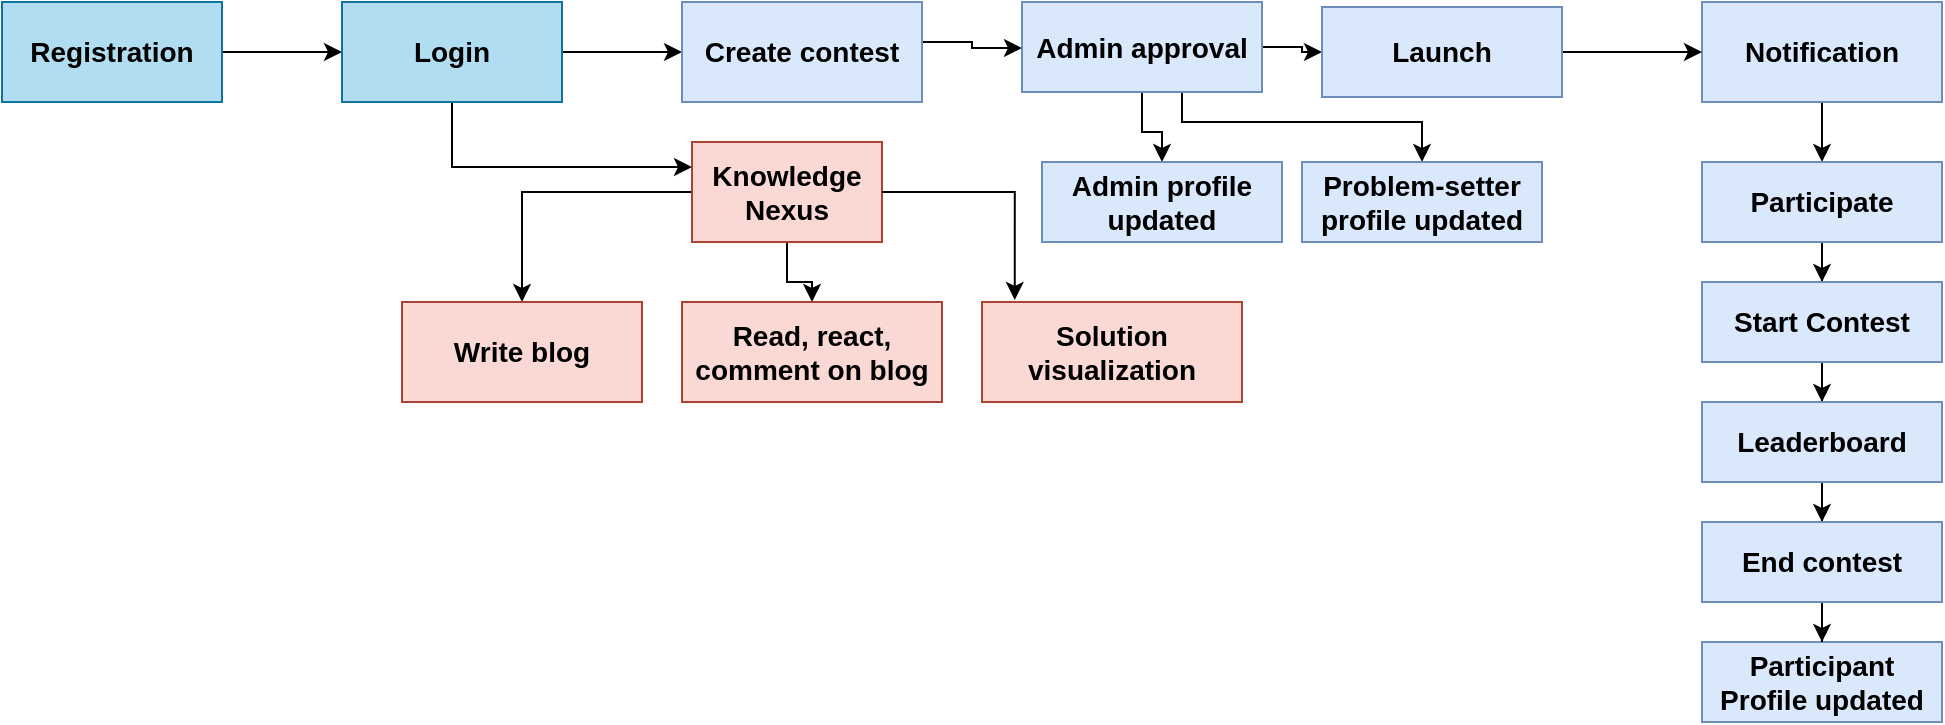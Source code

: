 <mxfile version="24.2.0" type="device">
  <diagram id="RupK30_QOKIHTWYNKsnj" name="Page-1">
    <mxGraphModel dx="1050" dy="565" grid="1" gridSize="10" guides="1" tooltips="1" connect="1" arrows="1" fold="1" page="1" pageScale="1" pageWidth="1100" pageHeight="850" math="0" shadow="0">
      <root>
        <mxCell id="0" />
        <mxCell id="1" parent="0" />
        <mxCell id="_X0evLW4YxpcTR7IITM4-3" style="edgeStyle=orthogonalEdgeStyle;rounded=0;orthogonalLoop=1;jettySize=auto;html=1;entryX=0;entryY=0.5;entryDx=0;entryDy=0;" edge="1" parent="1" source="_X0evLW4YxpcTR7IITM4-1" target="_X0evLW4YxpcTR7IITM4-2">
          <mxGeometry relative="1" as="geometry" />
        </mxCell>
        <mxCell id="_X0evLW4YxpcTR7IITM4-1" value="&lt;font style=&quot;font-size: 14px;&quot;&gt;&lt;b&gt;Registration&lt;/b&gt;&lt;/font&gt;" style="rounded=0;whiteSpace=wrap;html=1;fillColor=#b1ddf0;strokeColor=#10739e;" vertex="1" parent="1">
          <mxGeometry x="70" y="80" width="110" height="50" as="geometry" />
        </mxCell>
        <mxCell id="_X0evLW4YxpcTR7IITM4-6" value="" style="edgeStyle=orthogonalEdgeStyle;rounded=0;orthogonalLoop=1;jettySize=auto;html=1;" edge="1" parent="1" source="_X0evLW4YxpcTR7IITM4-2" target="_X0evLW4YxpcTR7IITM4-4">
          <mxGeometry relative="1" as="geometry" />
        </mxCell>
        <mxCell id="_X0evLW4YxpcTR7IITM4-48" style="edgeStyle=orthogonalEdgeStyle;rounded=0;orthogonalLoop=1;jettySize=auto;html=1;entryX=0;entryY=0.25;entryDx=0;entryDy=0;" edge="1" parent="1" source="_X0evLW4YxpcTR7IITM4-2" target="_X0evLW4YxpcTR7IITM4-43">
          <mxGeometry relative="1" as="geometry">
            <Array as="points">
              <mxPoint x="295" y="163" />
            </Array>
          </mxGeometry>
        </mxCell>
        <mxCell id="_X0evLW4YxpcTR7IITM4-2" value="&lt;font style=&quot;font-size: 14px;&quot;&gt;&lt;b&gt;Login&lt;/b&gt;&lt;/font&gt;" style="rounded=0;whiteSpace=wrap;html=1;fillColor=#b1ddf0;strokeColor=#10739e;" vertex="1" parent="1">
          <mxGeometry x="240" y="80" width="110" height="50" as="geometry" />
        </mxCell>
        <mxCell id="_X0evLW4YxpcTR7IITM4-27" value="" style="edgeStyle=orthogonalEdgeStyle;rounded=0;orthogonalLoop=1;jettySize=auto;html=1;" edge="1" parent="1" source="_X0evLW4YxpcTR7IITM4-4" target="_X0evLW4YxpcTR7IITM4-23">
          <mxGeometry relative="1" as="geometry">
            <Array as="points">
              <mxPoint x="555" y="100" />
              <mxPoint x="555" y="103" />
            </Array>
          </mxGeometry>
        </mxCell>
        <mxCell id="_X0evLW4YxpcTR7IITM4-4" value="&lt;b&gt;&lt;font style=&quot;font-size: 14px;&quot;&gt;Create contest&lt;/font&gt;&lt;/b&gt;" style="rounded=0;whiteSpace=wrap;html=1;fillColor=#dae8fc;strokeColor=#6c8ebf;" vertex="1" parent="1">
          <mxGeometry x="410" y="80" width="120" height="50" as="geometry" />
        </mxCell>
        <mxCell id="_X0evLW4YxpcTR7IITM4-31" value="" style="edgeStyle=orthogonalEdgeStyle;rounded=0;orthogonalLoop=1;jettySize=auto;html=1;" edge="1" parent="1" source="_X0evLW4YxpcTR7IITM4-13" target="_X0evLW4YxpcTR7IITM4-30">
          <mxGeometry relative="1" as="geometry" />
        </mxCell>
        <mxCell id="_X0evLW4YxpcTR7IITM4-13" value="&lt;b&gt;&lt;font style=&quot;font-size: 14px;&quot;&gt;Notification&lt;/font&gt;&lt;/b&gt;" style="rounded=0;whiteSpace=wrap;html=1;fillColor=#dae8fc;strokeColor=#6c8ebf;" vertex="1" parent="1">
          <mxGeometry x="920" y="80" width="120" height="50" as="geometry" />
        </mxCell>
        <mxCell id="_X0evLW4YxpcTR7IITM4-22" value="&lt;span style=&quot;font-size: 14px;&quot;&gt;&lt;b&gt;Participant Profile updated&lt;/b&gt;&lt;/span&gt;" style="rounded=0;whiteSpace=wrap;html=1;fillColor=#dae8fc;strokeColor=#6c8ebf;" vertex="1" parent="1">
          <mxGeometry x="920" y="400" width="120" height="40" as="geometry" />
        </mxCell>
        <mxCell id="_X0evLW4YxpcTR7IITM4-28" value="" style="edgeStyle=orthogonalEdgeStyle;rounded=0;orthogonalLoop=1;jettySize=auto;html=1;" edge="1" parent="1" source="_X0evLW4YxpcTR7IITM4-23" target="_X0evLW4YxpcTR7IITM4-26">
          <mxGeometry relative="1" as="geometry" />
        </mxCell>
        <mxCell id="_X0evLW4YxpcTR7IITM4-40" value="" style="edgeStyle=orthogonalEdgeStyle;rounded=0;orthogonalLoop=1;jettySize=auto;html=1;" edge="1" parent="1" source="_X0evLW4YxpcTR7IITM4-23" target="_X0evLW4YxpcTR7IITM4-39">
          <mxGeometry relative="1" as="geometry" />
        </mxCell>
        <mxCell id="_X0evLW4YxpcTR7IITM4-42" style="edgeStyle=orthogonalEdgeStyle;rounded=0;orthogonalLoop=1;jettySize=auto;html=1;entryX=0.5;entryY=0;entryDx=0;entryDy=0;" edge="1" parent="1" source="_X0evLW4YxpcTR7IITM4-23" target="_X0evLW4YxpcTR7IITM4-41">
          <mxGeometry relative="1" as="geometry">
            <Array as="points">
              <mxPoint x="660" y="140" />
              <mxPoint x="780" y="140" />
            </Array>
          </mxGeometry>
        </mxCell>
        <mxCell id="_X0evLW4YxpcTR7IITM4-23" value="&lt;b&gt;&lt;font style=&quot;font-size: 14px;&quot;&gt;Admin approval&lt;/font&gt;&lt;/b&gt;" style="rounded=0;whiteSpace=wrap;html=1;fillColor=#dae8fc;strokeColor=#6c8ebf;" vertex="1" parent="1">
          <mxGeometry x="580" y="80" width="120" height="45" as="geometry" />
        </mxCell>
        <mxCell id="_X0evLW4YxpcTR7IITM4-29" value="" style="edgeStyle=orthogonalEdgeStyle;rounded=0;orthogonalLoop=1;jettySize=auto;html=1;" edge="1" parent="1" source="_X0evLW4YxpcTR7IITM4-26" target="_X0evLW4YxpcTR7IITM4-13">
          <mxGeometry relative="1" as="geometry" />
        </mxCell>
        <mxCell id="_X0evLW4YxpcTR7IITM4-26" value="&lt;b&gt;&lt;font style=&quot;font-size: 14px;&quot;&gt;Launch&lt;/font&gt;&lt;/b&gt;" style="rounded=0;whiteSpace=wrap;html=1;fillColor=#dae8fc;strokeColor=#6c8ebf;" vertex="1" parent="1">
          <mxGeometry x="730" y="82.5" width="120" height="45" as="geometry" />
        </mxCell>
        <mxCell id="_X0evLW4YxpcTR7IITM4-33" value="" style="edgeStyle=orthogonalEdgeStyle;rounded=0;orthogonalLoop=1;jettySize=auto;html=1;" edge="1" parent="1" source="_X0evLW4YxpcTR7IITM4-30" target="_X0evLW4YxpcTR7IITM4-32">
          <mxGeometry relative="1" as="geometry" />
        </mxCell>
        <mxCell id="_X0evLW4YxpcTR7IITM4-30" value="&lt;b&gt;&lt;font style=&quot;font-size: 14px;&quot;&gt;Participate&lt;/font&gt;&lt;/b&gt;" style="rounded=0;whiteSpace=wrap;html=1;fillColor=#dae8fc;strokeColor=#6c8ebf;" vertex="1" parent="1">
          <mxGeometry x="920" y="160" width="120" height="40" as="geometry" />
        </mxCell>
        <mxCell id="_X0evLW4YxpcTR7IITM4-35" value="" style="edgeStyle=orthogonalEdgeStyle;rounded=0;orthogonalLoop=1;jettySize=auto;html=1;" edge="1" parent="1" source="_X0evLW4YxpcTR7IITM4-32" target="_X0evLW4YxpcTR7IITM4-34">
          <mxGeometry relative="1" as="geometry" />
        </mxCell>
        <mxCell id="_X0evLW4YxpcTR7IITM4-32" value="&lt;span style=&quot;font-size: 14px;&quot;&gt;&lt;b&gt;Start Contest&lt;/b&gt;&lt;/span&gt;" style="rounded=0;whiteSpace=wrap;html=1;fillColor=#dae8fc;strokeColor=#6c8ebf;" vertex="1" parent="1">
          <mxGeometry x="920" y="220" width="120" height="40" as="geometry" />
        </mxCell>
        <mxCell id="_X0evLW4YxpcTR7IITM4-37" value="" style="edgeStyle=orthogonalEdgeStyle;rounded=0;orthogonalLoop=1;jettySize=auto;html=1;" edge="1" parent="1" source="_X0evLW4YxpcTR7IITM4-34" target="_X0evLW4YxpcTR7IITM4-36">
          <mxGeometry relative="1" as="geometry" />
        </mxCell>
        <mxCell id="_X0evLW4YxpcTR7IITM4-34" value="&lt;span style=&quot;font-size: 14px;&quot;&gt;&lt;b&gt;Leaderboard&lt;/b&gt;&lt;/span&gt;" style="rounded=0;whiteSpace=wrap;html=1;fillColor=#dae8fc;strokeColor=#6c8ebf;" vertex="1" parent="1">
          <mxGeometry x="920" y="280" width="120" height="40" as="geometry" />
        </mxCell>
        <mxCell id="_X0evLW4YxpcTR7IITM4-38" value="" style="edgeStyle=orthogonalEdgeStyle;rounded=0;orthogonalLoop=1;jettySize=auto;html=1;" edge="1" parent="1" source="_X0evLW4YxpcTR7IITM4-36" target="_X0evLW4YxpcTR7IITM4-22">
          <mxGeometry relative="1" as="geometry" />
        </mxCell>
        <mxCell id="_X0evLW4YxpcTR7IITM4-36" value="&lt;span style=&quot;font-size: 14px;&quot;&gt;&lt;b&gt;End contest&lt;/b&gt;&lt;/span&gt;" style="rounded=0;whiteSpace=wrap;html=1;fillColor=#dae8fc;strokeColor=#6c8ebf;" vertex="1" parent="1">
          <mxGeometry x="920" y="340" width="120" height="40" as="geometry" />
        </mxCell>
        <mxCell id="_X0evLW4YxpcTR7IITM4-39" value="&lt;span style=&quot;font-size: 14px;&quot;&gt;&lt;b&gt;Admin profile updated&lt;/b&gt;&lt;/span&gt;" style="rounded=0;whiteSpace=wrap;html=1;fillColor=#dae8fc;strokeColor=#6c8ebf;" vertex="1" parent="1">
          <mxGeometry x="590" y="160" width="120" height="40" as="geometry" />
        </mxCell>
        <mxCell id="_X0evLW4YxpcTR7IITM4-41" value="&lt;span style=&quot;font-size: 14px;&quot;&gt;&lt;b&gt;Problem-setter profile updated&lt;/b&gt;&lt;/span&gt;" style="rounded=0;whiteSpace=wrap;html=1;fillColor=#dae8fc;strokeColor=#6c8ebf;" vertex="1" parent="1">
          <mxGeometry x="720" y="160" width="120" height="40" as="geometry" />
        </mxCell>
        <mxCell id="_X0evLW4YxpcTR7IITM4-45" value="" style="edgeStyle=orthogonalEdgeStyle;rounded=0;orthogonalLoop=1;jettySize=auto;html=1;" edge="1" parent="1" source="_X0evLW4YxpcTR7IITM4-43" target="_X0evLW4YxpcTR7IITM4-44">
          <mxGeometry relative="1" as="geometry" />
        </mxCell>
        <mxCell id="_X0evLW4YxpcTR7IITM4-47" style="edgeStyle=orthogonalEdgeStyle;rounded=0;orthogonalLoop=1;jettySize=auto;html=1;entryX=0.5;entryY=0;entryDx=0;entryDy=0;" edge="1" parent="1" source="_X0evLW4YxpcTR7IITM4-43" target="_X0evLW4YxpcTR7IITM4-46">
          <mxGeometry relative="1" as="geometry" />
        </mxCell>
        <mxCell id="_X0evLW4YxpcTR7IITM4-43" value="&lt;font style=&quot;font-size: 14px;&quot;&gt;&lt;b&gt;Knowledge Nexus&lt;/b&gt;&lt;/font&gt;" style="rounded=0;whiteSpace=wrap;html=1;fillColor=#fad9d5;strokeColor=#ae4132;" vertex="1" parent="1">
          <mxGeometry x="415" y="150" width="95" height="50" as="geometry" />
        </mxCell>
        <mxCell id="_X0evLW4YxpcTR7IITM4-44" value="&lt;font style=&quot;font-size: 14px;&quot;&gt;&lt;b&gt;Read, react, comment on blog&lt;/b&gt;&lt;/font&gt;" style="rounded=0;whiteSpace=wrap;html=1;fillColor=#fad9d5;strokeColor=#ae4132;" vertex="1" parent="1">
          <mxGeometry x="410" y="230" width="130" height="50" as="geometry" />
        </mxCell>
        <mxCell id="_X0evLW4YxpcTR7IITM4-46" value="&lt;font style=&quot;font-size: 14px;&quot;&gt;&lt;b&gt;Write blog&lt;/b&gt;&lt;/font&gt;" style="rounded=0;whiteSpace=wrap;html=1;fillColor=#fad9d5;strokeColor=#ae4132;" vertex="1" parent="1">
          <mxGeometry x="270" y="230" width="120" height="50" as="geometry" />
        </mxCell>
        <mxCell id="_X0evLW4YxpcTR7IITM4-49" value="&lt;font style=&quot;font-size: 14px;&quot;&gt;&lt;b&gt;Solution visualization&lt;/b&gt;&lt;/font&gt;" style="rounded=0;whiteSpace=wrap;html=1;fillColor=#fad9d5;strokeColor=#ae4132;" vertex="1" parent="1">
          <mxGeometry x="560" y="230" width="130" height="50" as="geometry" />
        </mxCell>
        <mxCell id="_X0evLW4YxpcTR7IITM4-50" style="edgeStyle=orthogonalEdgeStyle;rounded=0;orthogonalLoop=1;jettySize=auto;html=1;entryX=0.126;entryY=-0.02;entryDx=0;entryDy=0;entryPerimeter=0;" edge="1" parent="1" source="_X0evLW4YxpcTR7IITM4-43" target="_X0evLW4YxpcTR7IITM4-49">
          <mxGeometry relative="1" as="geometry" />
        </mxCell>
      </root>
    </mxGraphModel>
  </diagram>
</mxfile>
